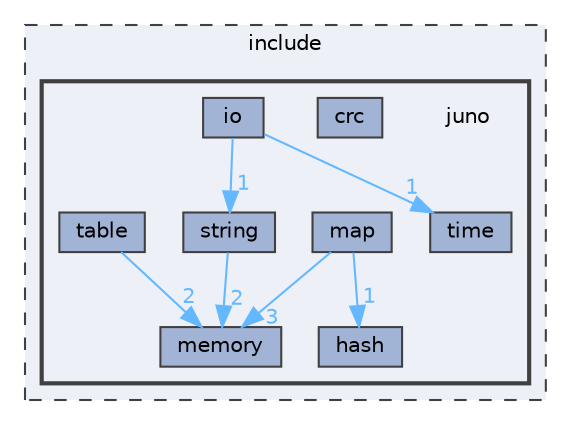 digraph "/home/runner/work/libjuno/libjuno/include/juno"
{
 // LATEX_PDF_SIZE
  bgcolor="transparent";
  edge [fontname=Helvetica,fontsize=10,labelfontname=Helvetica,labelfontsize=10];
  node [fontname=Helvetica,fontsize=10,shape=box,height=0.2,width=0.4];
  compound=true
  subgraph clusterdir_d44c64559bbebec7f509842c48db8b23 {
    graph [ bgcolor="#edf0f7", pencolor="grey25", label="include", fontname=Helvetica,fontsize=10 style="filled,dashed", URL="dir_d44c64559bbebec7f509842c48db8b23.html",tooltip=""]
  subgraph clusterdir_366da5caa8e7ec3e54d94764b6f022bc {
    graph [ bgcolor="#edf0f7", pencolor="grey25", label="", fontname=Helvetica,fontsize=10 style="filled,bold", URL="dir_366da5caa8e7ec3e54d94764b6f022bc.html",tooltip=""]
    dir_366da5caa8e7ec3e54d94764b6f022bc [shape=plaintext, label="juno"];
  dir_ef6da05dc0c67d385894f0e12ffbb82b [label="crc", fillcolor="#a2b4d6", color="grey25", style="filled", URL="dir_ef6da05dc0c67d385894f0e12ffbb82b.html",tooltip=""];
  dir_19d249a700c11f44389cb05327db4a5b [label="hash", fillcolor="#a2b4d6", color="grey25", style="filled", URL="dir_19d249a700c11f44389cb05327db4a5b.html",tooltip=""];
  dir_2214acb517c776811661c93fb7ef90d4 [label="io", fillcolor="#a2b4d6", color="grey25", style="filled", URL="dir_2214acb517c776811661c93fb7ef90d4.html",tooltip=""];
  dir_7d134b198f51d759fae4dbc0397c07cc [label="map", fillcolor="#a2b4d6", color="grey25", style="filled", URL="dir_7d134b198f51d759fae4dbc0397c07cc.html",tooltip=""];
  dir_0ab7105f8cccca84cc3ec63bc4b5970d [label="memory", fillcolor="#a2b4d6", color="grey25", style="filled", URL="dir_0ab7105f8cccca84cc3ec63bc4b5970d.html",tooltip=""];
  dir_1ee06b418de2fbaa3d5b1443d2d582cb [label="string", fillcolor="#a2b4d6", color="grey25", style="filled", URL="dir_1ee06b418de2fbaa3d5b1443d2d582cb.html",tooltip=""];
  dir_247cda594a1ab670a2704371990491e3 [label="table", fillcolor="#a2b4d6", color="grey25", style="filled", URL="dir_247cda594a1ab670a2704371990491e3.html",tooltip=""];
  dir_f7826cb483c41652a57f47c29e86de5a [label="time", fillcolor="#a2b4d6", color="grey25", style="filled", URL="dir_f7826cb483c41652a57f47c29e86de5a.html",tooltip=""];
  }
  }
  dir_2214acb517c776811661c93fb7ef90d4->dir_1ee06b418de2fbaa3d5b1443d2d582cb [headlabel="1", labeldistance=1.5 headhref="dir_000004_000010.html" href="dir_000004_000010.html" color="steelblue1" fontcolor="steelblue1"];
  dir_2214acb517c776811661c93fb7ef90d4->dir_f7826cb483c41652a57f47c29e86de5a [headlabel="1", labeldistance=1.5 headhref="dir_000004_000012.html" href="dir_000004_000012.html" color="steelblue1" fontcolor="steelblue1"];
  dir_7d134b198f51d759fae4dbc0397c07cc->dir_0ab7105f8cccca84cc3ec63bc4b5970d [headlabel="3", labeldistance=1.5 headhref="dir_000006_000007.html" href="dir_000006_000007.html" color="steelblue1" fontcolor="steelblue1"];
  dir_7d134b198f51d759fae4dbc0397c07cc->dir_19d249a700c11f44389cb05327db4a5b [headlabel="1", labeldistance=1.5 headhref="dir_000006_000002.html" href="dir_000006_000002.html" color="steelblue1" fontcolor="steelblue1"];
  dir_1ee06b418de2fbaa3d5b1443d2d582cb->dir_0ab7105f8cccca84cc3ec63bc4b5970d [headlabel="2", labeldistance=1.5 headhref="dir_000010_000007.html" href="dir_000010_000007.html" color="steelblue1" fontcolor="steelblue1"];
  dir_247cda594a1ab670a2704371990491e3->dir_0ab7105f8cccca84cc3ec63bc4b5970d [headlabel="2", labeldistance=1.5 headhref="dir_000011_000007.html" href="dir_000011_000007.html" color="steelblue1" fontcolor="steelblue1"];
}
